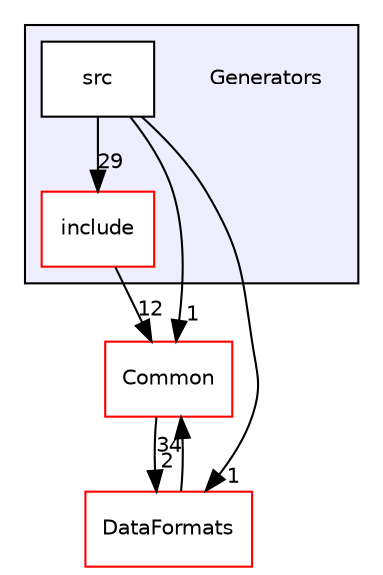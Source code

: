 digraph "/home/travis/build/AliceO2Group/AliceO2/Generators" {
  bgcolor=transparent;
  compound=true
  node [ fontsize="10", fontname="Helvetica"];
  edge [ labelfontsize="10", labelfontname="Helvetica"];
  subgraph clusterdir_0b342c6c6b7d2278121a0bb9c4985063 {
    graph [ bgcolor="#eeeeff", pencolor="black", label="" URL="dir_0b342c6c6b7d2278121a0bb9c4985063.html"];
    dir_0b342c6c6b7d2278121a0bb9c4985063 [shape=plaintext label="Generators"];
    dir_dc16c1a7f621fbfbc9e5d9a781b7ebe8 [shape=box label="include" color="red" fillcolor="white" style="filled" URL="dir_dc16c1a7f621fbfbc9e5d9a781b7ebe8.html"];
    dir_a843049037bef15f6bb8ca700bc7dfa2 [shape=box label="src" color="black" fillcolor="white" style="filled" URL="dir_a843049037bef15f6bb8ca700bc7dfa2.html"];
  }
  dir_4ab6b4cc6a7edbff49100e9123df213f [shape=box label="Common" color="red" URL="dir_4ab6b4cc6a7edbff49100e9123df213f.html"];
  dir_2171f7ec022c5423887b07c69b2f5b48 [shape=box label="DataFormats" color="red" URL="dir_2171f7ec022c5423887b07c69b2f5b48.html"];
  dir_4ab6b4cc6a7edbff49100e9123df213f->dir_2171f7ec022c5423887b07c69b2f5b48 [headlabel="2", labeldistance=1.5 headhref="dir_000027_000076.html"];
  dir_a843049037bef15f6bb8ca700bc7dfa2->dir_4ab6b4cc6a7edbff49100e9123df213f [headlabel="1", labeldistance=1.5 headhref="dir_000666_000027.html"];
  dir_a843049037bef15f6bb8ca700bc7dfa2->dir_dc16c1a7f621fbfbc9e5d9a781b7ebe8 [headlabel="29", labeldistance=1.5 headhref="dir_000666_000664.html"];
  dir_a843049037bef15f6bb8ca700bc7dfa2->dir_2171f7ec022c5423887b07c69b2f5b48 [headlabel="1", labeldistance=1.5 headhref="dir_000666_000076.html"];
  dir_dc16c1a7f621fbfbc9e5d9a781b7ebe8->dir_4ab6b4cc6a7edbff49100e9123df213f [headlabel="12", labeldistance=1.5 headhref="dir_000664_000027.html"];
  dir_2171f7ec022c5423887b07c69b2f5b48->dir_4ab6b4cc6a7edbff49100e9123df213f [headlabel="34", labeldistance=1.5 headhref="dir_000076_000027.html"];
}
